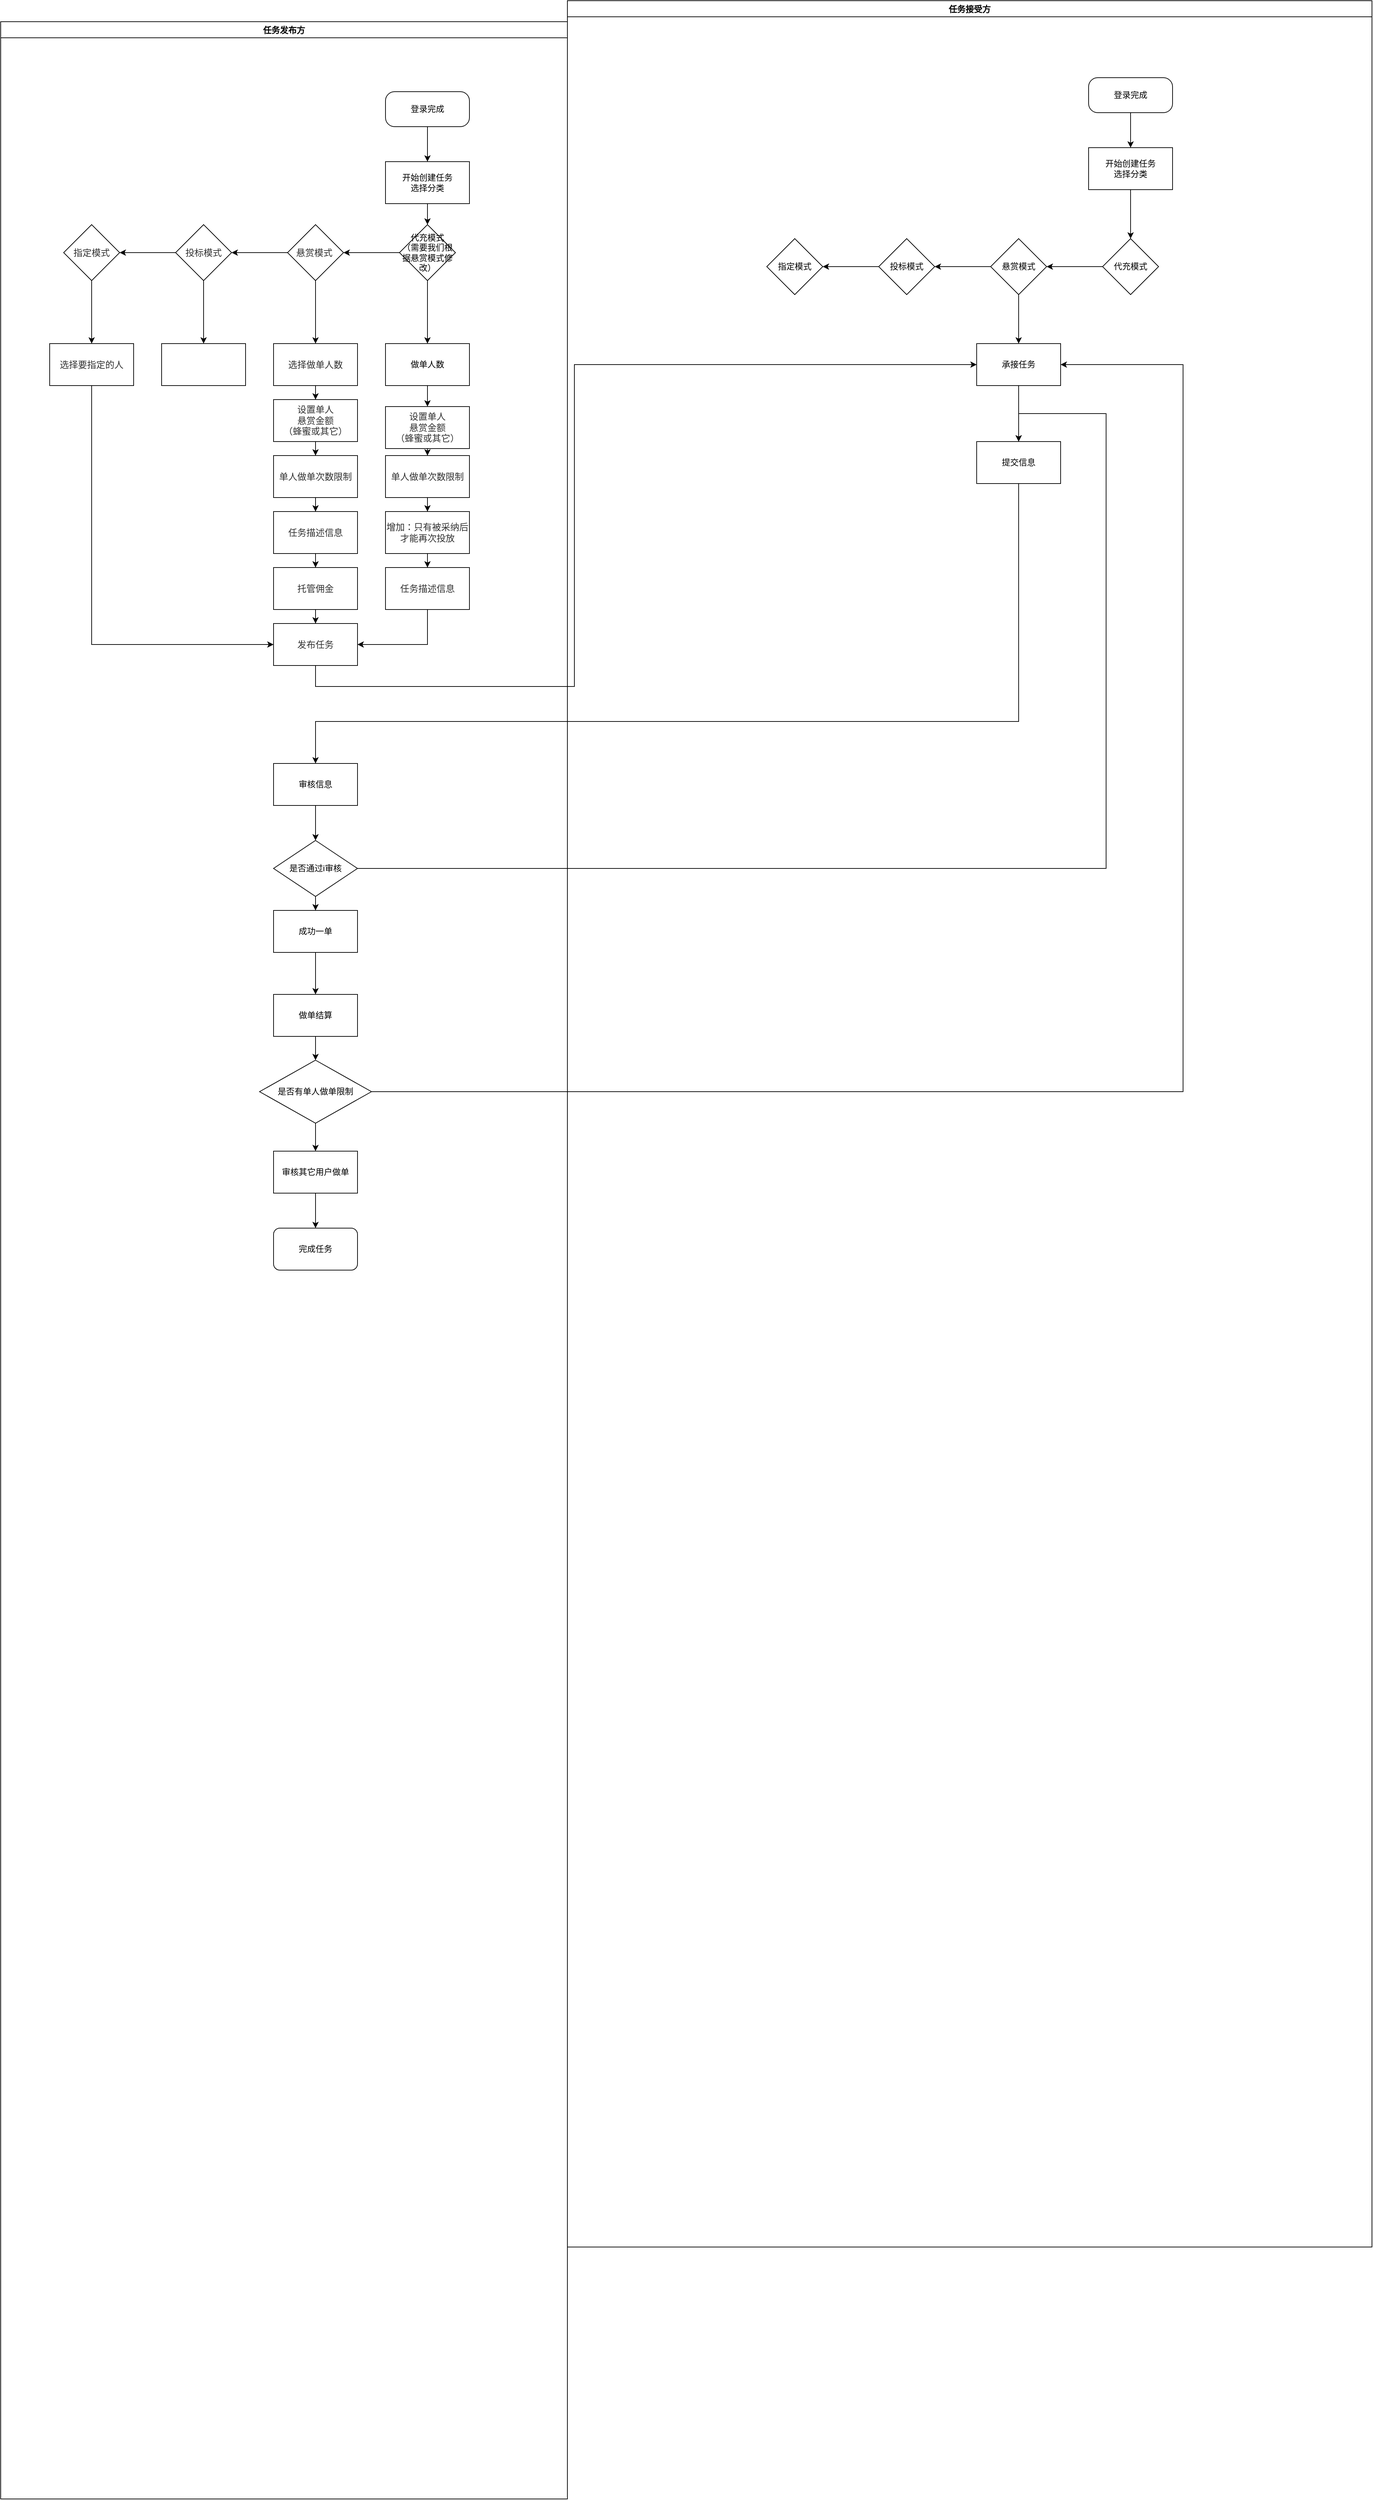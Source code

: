 <mxfile compressed="true" version="15.0.4" type="github"><diagram id="XXQEvoZhqz6Pel--Pa6_" name="Page-1"><mxGraphModel dx="1685" dy="2127" grid="1" gridSize="10" guides="1" tooltips="1" connect="1" arrows="1" fold="1" page="1" pageScale="1" pageWidth="827" pageHeight="1169" math="0" shadow="0"><root><mxCell id="0"/><mxCell id="1" parent="0"/><mxCell id="PduAbV51mEMA9HHGJXJY-1" style="edgeStyle=orthogonalEdgeStyle;rounded=0;orthogonalLoop=1;jettySize=auto;html=1;exitX=0.5;exitY=1;exitDx=0;exitDy=0;entryX=0.5;entryY=0;entryDx=0;entryDy=0;" edge="1" parent="1" source="FnUp6OZb-WG53c0-1HDG-1" target="PduAbV51mEMA9HHGJXJY-2"><mxGeometry relative="1" as="geometry"><mxPoint x="240" y="220" as="targetPoint"/></mxGeometry></mxCell><mxCell id="FnUp6OZb-WG53c0-1HDG-1" value="登录完成" style="rounded=1;whiteSpace=wrap;html=1;arcSize=26;" parent="1" vertex="1"><mxGeometry x="180" y="70" width="120" height="50" as="geometry"/></mxCell><mxCell id="PduAbV51mEMA9HHGJXJY-4" value="" style="edgeStyle=orthogonalEdgeStyle;rounded=0;orthogonalLoop=1;jettySize=auto;html=1;" edge="1" parent="1" source="PduAbV51mEMA9HHGJXJY-2" target="PduAbV51mEMA9HHGJXJY-3"><mxGeometry relative="1" as="geometry"/></mxCell><mxCell id="PduAbV51mEMA9HHGJXJY-2" value="开始创建任务&lt;br&gt;选择分类" style="rounded=0;whiteSpace=wrap;html=1;" vertex="1" parent="1"><mxGeometry x="180" y="170" width="120" height="60" as="geometry"/></mxCell><mxCell id="PduAbV51mEMA9HHGJXJY-6" value="" style="edgeStyle=orthogonalEdgeStyle;rounded=0;orthogonalLoop=1;jettySize=auto;html=1;" edge="1" parent="1" source="PduAbV51mEMA9HHGJXJY-3" target="PduAbV51mEMA9HHGJXJY-5"><mxGeometry relative="1" as="geometry"/></mxCell><mxCell id="PduAbV51mEMA9HHGJXJY-23" value="" style="edgeStyle=orthogonalEdgeStyle;rounded=0;orthogonalLoop=1;jettySize=auto;html=1;" edge="1" parent="1" source="PduAbV51mEMA9HHGJXJY-3" target="PduAbV51mEMA9HHGJXJY-22"><mxGeometry relative="1" as="geometry"/></mxCell><mxCell id="PduAbV51mEMA9HHGJXJY-3" value="代充模式&lt;br&gt;（需要我们根据悬赏模式修改）" style="rhombus;whiteSpace=wrap;html=1;rounded=0;" vertex="1" parent="1"><mxGeometry x="200" y="260" width="80" height="80" as="geometry"/></mxCell><mxCell id="PduAbV51mEMA9HHGJXJY-8" value="" style="edgeStyle=orthogonalEdgeStyle;rounded=0;orthogonalLoop=1;jettySize=auto;html=1;" edge="1" parent="1" source="PduAbV51mEMA9HHGJXJY-5" target="PduAbV51mEMA9HHGJXJY-7"><mxGeometry relative="1" as="geometry"/></mxCell><mxCell id="PduAbV51mEMA9HHGJXJY-5" value="做单人数" style="whiteSpace=wrap;html=1;rounded=0;" vertex="1" parent="1"><mxGeometry x="180" y="430" width="120" height="60" as="geometry"/></mxCell><mxCell id="PduAbV51mEMA9HHGJXJY-17" value="" style="edgeStyle=orthogonalEdgeStyle;rounded=0;orthogonalLoop=1;jettySize=auto;html=1;" edge="1" parent="1" source="PduAbV51mEMA9HHGJXJY-7" target="PduAbV51mEMA9HHGJXJY-16"><mxGeometry relative="1" as="geometry"/></mxCell><mxCell id="PduAbV51mEMA9HHGJXJY-7" value="&lt;span style=&quot;color: rgb(50 , 50 , 50) ; font-size: 13px ; background-color: rgba(255 , 255 , 255 , 0.01)&quot;&gt;设置单人&lt;/span&gt;&lt;div style=&quot;resize: none ; outline: none ; font-size: 13px ; color: rgb(50 , 50 , 50)&quot;&gt;悬赏金额&lt;/div&gt;&lt;div style=&quot;resize: none ; outline: none ; font-size: 13px ; color: rgb(50 , 50 , 50)&quot;&gt;（蜂蜜或其它）&lt;/div&gt;" style="rounded=0;whiteSpace=wrap;html=1;" vertex="1" parent="1"><mxGeometry x="180" y="520" width="120" height="60" as="geometry"/></mxCell><mxCell id="PduAbV51mEMA9HHGJXJY-25" value="" style="edgeStyle=orthogonalEdgeStyle;rounded=0;orthogonalLoop=1;jettySize=auto;html=1;" edge="1" parent="1" source="PduAbV51mEMA9HHGJXJY-22" target="PduAbV51mEMA9HHGJXJY-24"><mxGeometry relative="1" as="geometry"/></mxCell><mxCell id="PduAbV51mEMA9HHGJXJY-33" value="" style="edgeStyle=orthogonalEdgeStyle;rounded=0;orthogonalLoop=1;jettySize=auto;html=1;" edge="1" parent="1" source="PduAbV51mEMA9HHGJXJY-22" target="PduAbV51mEMA9HHGJXJY-32"><mxGeometry relative="1" as="geometry"/></mxCell><mxCell id="PduAbV51mEMA9HHGJXJY-22" value="&lt;span style=&quot;color: rgb(50 , 50 , 50) ; font-size: 13px ; background-color: rgba(255 , 255 , 255 , 0.01)&quot;&gt;悬赏模式&amp;nbsp;&lt;/span&gt;" style="rhombus;whiteSpace=wrap;html=1;rounded=0;" vertex="1" parent="1"><mxGeometry x="40" y="260" width="80" height="80" as="geometry"/></mxCell><mxCell id="PduAbV51mEMA9HHGJXJY-27" value="" style="edgeStyle=orthogonalEdgeStyle;rounded=0;orthogonalLoop=1;jettySize=auto;html=1;" edge="1" parent="1" source="PduAbV51mEMA9HHGJXJY-24" target="PduAbV51mEMA9HHGJXJY-26"><mxGeometry relative="1" as="geometry"/></mxCell><mxCell id="PduAbV51mEMA9HHGJXJY-31" value="" style="edgeStyle=orthogonalEdgeStyle;rounded=0;orthogonalLoop=1;jettySize=auto;html=1;" edge="1" parent="1" source="PduAbV51mEMA9HHGJXJY-24" target="PduAbV51mEMA9HHGJXJY-30"><mxGeometry relative="1" as="geometry"/></mxCell><mxCell id="PduAbV51mEMA9HHGJXJY-24" value="&lt;span style=&quot;color: rgb(50 , 50 , 50) ; font-size: 13px ; background-color: rgba(255 , 255 , 255 , 0.01)&quot;&gt;投标模式&lt;/span&gt;" style="rhombus;whiteSpace=wrap;html=1;rounded=0;" vertex="1" parent="1"><mxGeometry x="-120" y="260" width="80" height="80" as="geometry"/></mxCell><mxCell id="PduAbV51mEMA9HHGJXJY-30" value="" style="whiteSpace=wrap;html=1;rounded=0;" vertex="1" parent="1"><mxGeometry x="-140" y="430" width="120" height="60" as="geometry"/></mxCell><mxCell id="PduAbV51mEMA9HHGJXJY-35" value="" style="edgeStyle=orthogonalEdgeStyle;rounded=0;orthogonalLoop=1;jettySize=auto;html=1;" edge="1" parent="1" source="PduAbV51mEMA9HHGJXJY-32" target="PduAbV51mEMA9HHGJXJY-34"><mxGeometry relative="1" as="geometry"/></mxCell><mxCell id="PduAbV51mEMA9HHGJXJY-32" value="&lt;span style=&quot;color: rgb(50 , 50 , 50) ; font-size: 13px ; background-color: rgba(255 , 255 , 255 , 0.01)&quot;&gt;选择做单人数&lt;/span&gt;" style="whiteSpace=wrap;html=1;rounded=0;" vertex="1" parent="1"><mxGeometry x="20" y="430" width="120" height="60" as="geometry"/></mxCell><mxCell id="PduAbV51mEMA9HHGJXJY-69" value="" style="edgeStyle=orthogonalEdgeStyle;rounded=0;orthogonalLoop=1;jettySize=auto;html=1;entryX=0.5;entryY=0;entryDx=0;entryDy=0;" edge="1" parent="1" source="PduAbV51mEMA9HHGJXJY-66" target="PduAbV51mEMA9HHGJXJY-68"><mxGeometry relative="1" as="geometry"><Array as="points"><mxPoint x="1085" y="970"/><mxPoint x="80" y="970"/></Array></mxGeometry></mxCell><mxCell id="PduAbV51mEMA9HHGJXJY-72" value="任务发布方" style="swimlane;" vertex="1" parent="1"><mxGeometry x="-370" y="-30" width="810" height="3540" as="geometry"/></mxCell><mxCell id="PduAbV51mEMA9HHGJXJY-26" value="&lt;span style=&quot;color: rgb(50 , 50 , 50) ; font-size: 13px ; background-color: rgba(255 , 255 , 255 , 0.01)&quot;&gt;指定模式&lt;/span&gt;" style="rhombus;whiteSpace=wrap;html=1;rounded=0;" vertex="1" parent="PduAbV51mEMA9HHGJXJY-72"><mxGeometry x="90" y="290" width="80" height="80" as="geometry"/></mxCell><mxCell id="PduAbV51mEMA9HHGJXJY-149" style="edgeStyle=orthogonalEdgeStyle;rounded=0;orthogonalLoop=1;jettySize=auto;html=1;exitX=0.5;exitY=1;exitDx=0;exitDy=0;entryX=0;entryY=0.5;entryDx=0;entryDy=0;" edge="1" parent="PduAbV51mEMA9HHGJXJY-72" source="PduAbV51mEMA9HHGJXJY-28" target="PduAbV51mEMA9HHGJXJY-42"><mxGeometry relative="1" as="geometry"/></mxCell><mxCell id="PduAbV51mEMA9HHGJXJY-28" value="&lt;span style=&quot;color: rgb(50 , 50 , 50) ; font-size: 13px ; background-color: rgba(255 , 255 , 255 , 0.01)&quot;&gt;选择要指定的人&lt;/span&gt;" style="whiteSpace=wrap;html=1;rounded=0;" vertex="1" parent="PduAbV51mEMA9HHGJXJY-72"><mxGeometry x="70" y="460" width="120" height="60" as="geometry"/></mxCell><mxCell id="PduAbV51mEMA9HHGJXJY-29" value="" style="edgeStyle=orthogonalEdgeStyle;rounded=0;orthogonalLoop=1;jettySize=auto;html=1;" edge="1" parent="PduAbV51mEMA9HHGJXJY-72" source="PduAbV51mEMA9HHGJXJY-26" target="PduAbV51mEMA9HHGJXJY-28"><mxGeometry relative="1" as="geometry"/></mxCell><mxCell id="PduAbV51mEMA9HHGJXJY-37" value="" style="edgeStyle=orthogonalEdgeStyle;rounded=0;orthogonalLoop=1;jettySize=auto;html=1;" edge="1" parent="PduAbV51mEMA9HHGJXJY-72" source="PduAbV51mEMA9HHGJXJY-34" target="PduAbV51mEMA9HHGJXJY-36"><mxGeometry relative="1" as="geometry"/></mxCell><mxCell id="PduAbV51mEMA9HHGJXJY-34" value="&lt;span style=&quot;color: rgb(50 , 50 , 50) ; font-size: 13px ; background-color: rgba(255 , 255 , 255 , 0.01)&quot;&gt;设置单人&lt;/span&gt;&lt;div style=&quot;resize: none ; outline: none ; font-size: 13px ; color: rgb(50 , 50 , 50)&quot;&gt;悬赏金额&lt;/div&gt;&lt;div style=&quot;resize: none ; outline: none ; font-size: 13px ; color: rgb(50 , 50 , 50)&quot;&gt;（蜂蜜或其它）&lt;/div&gt;" style="whiteSpace=wrap;html=1;rounded=0;" vertex="1" parent="PduAbV51mEMA9HHGJXJY-72"><mxGeometry x="390" y="540" width="120" height="60" as="geometry"/></mxCell><mxCell id="PduAbV51mEMA9HHGJXJY-39" value="" style="edgeStyle=orthogonalEdgeStyle;rounded=0;orthogonalLoop=1;jettySize=auto;html=1;" edge="1" parent="PduAbV51mEMA9HHGJXJY-72" source="PduAbV51mEMA9HHGJXJY-36" target="PduAbV51mEMA9HHGJXJY-38"><mxGeometry relative="1" as="geometry"/></mxCell><mxCell id="PduAbV51mEMA9HHGJXJY-36" value="&lt;span style=&quot;color: rgb(50 , 50 , 50) ; font-size: 13px ; background-color: rgba(255 , 255 , 255 , 0.01)&quot;&gt;单人做单次数限制&lt;/span&gt;" style="whiteSpace=wrap;html=1;rounded=0;" vertex="1" parent="PduAbV51mEMA9HHGJXJY-72"><mxGeometry x="390" y="620" width="120" height="60" as="geometry"/></mxCell><mxCell id="PduAbV51mEMA9HHGJXJY-41" value="" style="edgeStyle=orthogonalEdgeStyle;rounded=0;orthogonalLoop=1;jettySize=auto;html=1;" edge="1" parent="PduAbV51mEMA9HHGJXJY-72" source="PduAbV51mEMA9HHGJXJY-38" target="PduAbV51mEMA9HHGJXJY-40"><mxGeometry relative="1" as="geometry"/></mxCell><mxCell id="PduAbV51mEMA9HHGJXJY-38" value="&lt;span style=&quot;color: rgb(50 , 50 , 50) ; font-size: 13px ; background-color: rgba(255 , 255 , 255 , 0.01)&quot;&gt;任务描述信息&lt;/span&gt;" style="whiteSpace=wrap;html=1;rounded=0;" vertex="1" parent="PduAbV51mEMA9HHGJXJY-72"><mxGeometry x="390" y="700" width="120" height="60" as="geometry"/></mxCell><mxCell id="PduAbV51mEMA9HHGJXJY-43" value="" style="edgeStyle=orthogonalEdgeStyle;rounded=0;orthogonalLoop=1;jettySize=auto;html=1;" edge="1" parent="PduAbV51mEMA9HHGJXJY-72" source="PduAbV51mEMA9HHGJXJY-40" target="PduAbV51mEMA9HHGJXJY-42"><mxGeometry relative="1" as="geometry"/></mxCell><mxCell id="PduAbV51mEMA9HHGJXJY-40" value="&lt;span style=&quot;color: rgb(50 , 50 , 50) ; font-size: 13px ; background-color: rgba(255 , 255 , 255 , 0.01)&quot;&gt;托管佣金&lt;/span&gt;" style="whiteSpace=wrap;html=1;rounded=0;" vertex="1" parent="PduAbV51mEMA9HHGJXJY-72"><mxGeometry x="390" y="780" width="120" height="60" as="geometry"/></mxCell><mxCell id="PduAbV51mEMA9HHGJXJY-42" value="&lt;span style=&quot;color: rgb(50 , 50 , 50) ; font-size: 13px ; background-color: rgba(255 , 255 , 255 , 0.01)&quot;&gt;发布任务&lt;/span&gt;" style="whiteSpace=wrap;html=1;rounded=0;" vertex="1" parent="PduAbV51mEMA9HHGJXJY-72"><mxGeometry x="390" y="860" width="120" height="60" as="geometry"/></mxCell><mxCell id="PduAbV51mEMA9HHGJXJY-71" value="" style="edgeStyle=orthogonalEdgeStyle;rounded=0;orthogonalLoop=1;jettySize=auto;html=1;" edge="1" parent="PduAbV51mEMA9HHGJXJY-72" source="PduAbV51mEMA9HHGJXJY-68" target="PduAbV51mEMA9HHGJXJY-70"><mxGeometry relative="1" as="geometry"/></mxCell><mxCell id="PduAbV51mEMA9HHGJXJY-68" value="审核信息" style="whiteSpace=wrap;html=1;rounded=0;" vertex="1" parent="PduAbV51mEMA9HHGJXJY-72"><mxGeometry x="390" y="1060" width="120" height="60" as="geometry"/></mxCell><mxCell id="PduAbV51mEMA9HHGJXJY-128" value="" style="edgeStyle=orthogonalEdgeStyle;rounded=0;orthogonalLoop=1;jettySize=auto;html=1;" edge="1" parent="PduAbV51mEMA9HHGJXJY-72" source="PduAbV51mEMA9HHGJXJY-70" target="PduAbV51mEMA9HHGJXJY-127"><mxGeometry relative="1" as="geometry"/></mxCell><mxCell id="PduAbV51mEMA9HHGJXJY-70" value="是否通过i审核" style="rhombus;whiteSpace=wrap;html=1;rounded=0;" vertex="1" parent="PduAbV51mEMA9HHGJXJY-72"><mxGeometry x="390" y="1170" width="120" height="80" as="geometry"/></mxCell><mxCell id="PduAbV51mEMA9HHGJXJY-127" value="成功一单" style="whiteSpace=wrap;html=1;rounded=0;" vertex="1" parent="PduAbV51mEMA9HHGJXJY-72"><mxGeometry x="390" y="1270" width="120" height="60" as="geometry"/></mxCell><mxCell id="PduAbV51mEMA9HHGJXJY-137" style="edgeStyle=orthogonalEdgeStyle;rounded=0;orthogonalLoop=1;jettySize=auto;html=1;exitX=0.5;exitY=1;exitDx=0;exitDy=0;entryX=0.5;entryY=0;entryDx=0;entryDy=0;" edge="1" parent="PduAbV51mEMA9HHGJXJY-72" source="PduAbV51mEMA9HHGJXJY-131" target="PduAbV51mEMA9HHGJXJY-138"><mxGeometry relative="1" as="geometry"><mxPoint x="460" y="1634" as="targetPoint"/></mxGeometry></mxCell><mxCell id="PduAbV51mEMA9HHGJXJY-131" value="是否有单人做单限制" style="rhombus;whiteSpace=wrap;html=1;" vertex="1" parent="PduAbV51mEMA9HHGJXJY-72"><mxGeometry x="370" y="1484" width="160" height="90" as="geometry"/></mxCell><mxCell id="PduAbV51mEMA9HHGJXJY-141" value="" style="edgeStyle=orthogonalEdgeStyle;rounded=0;orthogonalLoop=1;jettySize=auto;html=1;entryX=0.5;entryY=0;entryDx=0;entryDy=0;" edge="1" parent="PduAbV51mEMA9HHGJXJY-72" source="PduAbV51mEMA9HHGJXJY-138" target="PduAbV51mEMA9HHGJXJY-142"><mxGeometry relative="1" as="geometry"><mxPoint x="450" y="1754" as="targetPoint"/></mxGeometry></mxCell><mxCell id="PduAbV51mEMA9HHGJXJY-138" value="审核其它用户做单" style="rounded=0;whiteSpace=wrap;html=1;" vertex="1" parent="PduAbV51mEMA9HHGJXJY-72"><mxGeometry x="390" y="1614" width="120" height="60" as="geometry"/></mxCell><mxCell id="PduAbV51mEMA9HHGJXJY-142" value="完成任务" style="rounded=1;whiteSpace=wrap;html=1;" vertex="1" parent="PduAbV51mEMA9HHGJXJY-72"><mxGeometry x="390" y="1724" width="120" height="60" as="geometry"/></mxCell><mxCell id="PduAbV51mEMA9HHGJXJY-143" value="做单结算" style="rounded=0;whiteSpace=wrap;html=1;" vertex="1" parent="PduAbV51mEMA9HHGJXJY-72"><mxGeometry x="390" y="1390" width="120" height="60" as="geometry"/></mxCell><mxCell id="PduAbV51mEMA9HHGJXJY-132" value="" style="edgeStyle=orthogonalEdgeStyle;rounded=0;orthogonalLoop=1;jettySize=auto;html=1;entryX=0.5;entryY=0;entryDx=0;entryDy=0;" edge="1" parent="PduAbV51mEMA9HHGJXJY-72" source="PduAbV51mEMA9HHGJXJY-127" target="PduAbV51mEMA9HHGJXJY-143"><mxGeometry relative="1" as="geometry"><mxPoint x="1450" y="1390" as="targetPoint"/><Array as="points"/></mxGeometry></mxCell><mxCell id="PduAbV51mEMA9HHGJXJY-144" style="edgeStyle=orthogonalEdgeStyle;rounded=0;orthogonalLoop=1;jettySize=auto;html=1;exitX=0.5;exitY=1;exitDx=0;exitDy=0;" edge="1" parent="PduAbV51mEMA9HHGJXJY-72" source="PduAbV51mEMA9HHGJXJY-143" target="PduAbV51mEMA9HHGJXJY-131"><mxGeometry relative="1" as="geometry"/></mxCell><mxCell id="PduAbV51mEMA9HHGJXJY-148" style="edgeStyle=orthogonalEdgeStyle;rounded=0;orthogonalLoop=1;jettySize=auto;html=1;exitX=0.5;exitY=1;exitDx=0;exitDy=0;entryX=1;entryY=0.5;entryDx=0;entryDy=0;" edge="1" parent="PduAbV51mEMA9HHGJXJY-72" source="PduAbV51mEMA9HHGJXJY-20" target="PduAbV51mEMA9HHGJXJY-42"><mxGeometry relative="1" as="geometry"/></mxCell><mxCell id="PduAbV51mEMA9HHGJXJY-16" value="&lt;span style=&quot;color: rgb(50 , 50 , 50) ; font-size: 13px ; background-color: rgba(255 , 255 , 255 , 0.01)&quot;&gt;单人做单次数限制&lt;/span&gt;" style="rounded=0;whiteSpace=wrap;html=1;" vertex="1" parent="PduAbV51mEMA9HHGJXJY-72"><mxGeometry x="550" y="620" width="120" height="60" as="geometry"/></mxCell><mxCell id="PduAbV51mEMA9HHGJXJY-21" value="" style="edgeStyle=orthogonalEdgeStyle;rounded=0;orthogonalLoop=1;jettySize=auto;html=1;" edge="1" parent="PduAbV51mEMA9HHGJXJY-72" source="PduAbV51mEMA9HHGJXJY-18" target="PduAbV51mEMA9HHGJXJY-20"><mxGeometry relative="1" as="geometry"/></mxCell><mxCell id="PduAbV51mEMA9HHGJXJY-18" value="&lt;span style=&quot;color: rgb(50 , 50 , 50) ; font-size: 13px ; background-color: rgba(255 , 255 , 255 , 0.01)&quot;&gt;增加：只有被采纳后才能再次投放&lt;/span&gt;" style="rounded=0;whiteSpace=wrap;html=1;" vertex="1" parent="PduAbV51mEMA9HHGJXJY-72"><mxGeometry x="550" y="700" width="120" height="60" as="geometry"/></mxCell><mxCell id="PduAbV51mEMA9HHGJXJY-19" value="" style="edgeStyle=orthogonalEdgeStyle;rounded=0;orthogonalLoop=1;jettySize=auto;html=1;" edge="1" parent="PduAbV51mEMA9HHGJXJY-72" source="PduAbV51mEMA9HHGJXJY-16" target="PduAbV51mEMA9HHGJXJY-18"><mxGeometry relative="1" as="geometry"/></mxCell><mxCell id="PduAbV51mEMA9HHGJXJY-20" value="&lt;span style=&quot;color: rgb(50 , 50 , 50) ; font-size: 13px ; background-color: rgba(255 , 255 , 255 , 0.01)&quot;&gt;任务描述信息&lt;/span&gt;" style="whiteSpace=wrap;html=1;rounded=0;" vertex="1" parent="PduAbV51mEMA9HHGJXJY-72"><mxGeometry x="550" y="780" width="120" height="60" as="geometry"/></mxCell><mxCell id="PduAbV51mEMA9HHGJXJY-73" value="任务接受方" style="swimlane;" vertex="1" parent="1"><mxGeometry x="440" y="-60" width="1150" height="3210" as="geometry"/></mxCell><mxCell id="PduAbV51mEMA9HHGJXJY-45" value="登录完成" style="rounded=1;whiteSpace=wrap;html=1;arcSize=26;" vertex="1" parent="PduAbV51mEMA9HHGJXJY-73"><mxGeometry x="745" y="110" width="120" height="50" as="geometry"/></mxCell><mxCell id="PduAbV51mEMA9HHGJXJY-50" value="开始创建任务&lt;br&gt;选择分类" style="rounded=0;whiteSpace=wrap;html=1;" vertex="1" parent="PduAbV51mEMA9HHGJXJY-73"><mxGeometry x="745" y="210" width="120" height="60" as="geometry"/></mxCell><mxCell id="PduAbV51mEMA9HHGJXJY-49" value="" style="edgeStyle=orthogonalEdgeStyle;rounded=0;orthogonalLoop=1;jettySize=auto;html=1;" edge="1" parent="PduAbV51mEMA9HHGJXJY-73" source="PduAbV51mEMA9HHGJXJY-45" target="PduAbV51mEMA9HHGJXJY-50"><mxGeometry relative="1" as="geometry"><mxPoint x="805" y="235" as="targetPoint"/></mxGeometry></mxCell><mxCell id="PduAbV51mEMA9HHGJXJY-55" value="代充模式" style="rhombus;whiteSpace=wrap;html=1;rounded=0;" vertex="1" parent="PduAbV51mEMA9HHGJXJY-73"><mxGeometry x="765" y="340" width="80" height="80" as="geometry"/></mxCell><mxCell id="PduAbV51mEMA9HHGJXJY-56" value="" style="edgeStyle=orthogonalEdgeStyle;rounded=0;orthogonalLoop=1;jettySize=auto;html=1;" edge="1" parent="PduAbV51mEMA9HHGJXJY-73" source="PduAbV51mEMA9HHGJXJY-50" target="PduAbV51mEMA9HHGJXJY-55"><mxGeometry relative="1" as="geometry"/></mxCell><mxCell id="PduAbV51mEMA9HHGJXJY-57" value="悬赏模式" style="rhombus;whiteSpace=wrap;html=1;rounded=0;" vertex="1" parent="PduAbV51mEMA9HHGJXJY-73"><mxGeometry x="605" y="340" width="80" height="80" as="geometry"/></mxCell><mxCell id="PduAbV51mEMA9HHGJXJY-58" value="" style="edgeStyle=orthogonalEdgeStyle;rounded=0;orthogonalLoop=1;jettySize=auto;html=1;" edge="1" parent="PduAbV51mEMA9HHGJXJY-73" source="PduAbV51mEMA9HHGJXJY-55" target="PduAbV51mEMA9HHGJXJY-57"><mxGeometry relative="1" as="geometry"/></mxCell><mxCell id="PduAbV51mEMA9HHGJXJY-59" value="投标模式" style="rhombus;whiteSpace=wrap;html=1;rounded=0;" vertex="1" parent="PduAbV51mEMA9HHGJXJY-73"><mxGeometry x="445" y="340" width="80" height="80" as="geometry"/></mxCell><mxCell id="PduAbV51mEMA9HHGJXJY-60" value="" style="edgeStyle=orthogonalEdgeStyle;rounded=0;orthogonalLoop=1;jettySize=auto;html=1;" edge="1" parent="PduAbV51mEMA9HHGJXJY-73" source="PduAbV51mEMA9HHGJXJY-57" target="PduAbV51mEMA9HHGJXJY-59"><mxGeometry relative="1" as="geometry"/></mxCell><mxCell id="PduAbV51mEMA9HHGJXJY-61" value="指定模式" style="rhombus;whiteSpace=wrap;html=1;rounded=0;" vertex="1" parent="PduAbV51mEMA9HHGJXJY-73"><mxGeometry x="285" y="340" width="80" height="80" as="geometry"/></mxCell><mxCell id="PduAbV51mEMA9HHGJXJY-62" value="" style="edgeStyle=orthogonalEdgeStyle;rounded=0;orthogonalLoop=1;jettySize=auto;html=1;" edge="1" parent="PduAbV51mEMA9HHGJXJY-73" source="PduAbV51mEMA9HHGJXJY-59" target="PduAbV51mEMA9HHGJXJY-61"><mxGeometry relative="1" as="geometry"/></mxCell><mxCell id="PduAbV51mEMA9HHGJXJY-65" value="&lt;span&gt;承接任务&lt;/span&gt;" style="rounded=0;whiteSpace=wrap;html=1;" vertex="1" parent="PduAbV51mEMA9HHGJXJY-73"><mxGeometry x="585" y="490" width="120" height="60" as="geometry"/></mxCell><mxCell id="PduAbV51mEMA9HHGJXJY-64" value="" style="edgeStyle=orthogonalEdgeStyle;rounded=0;orthogonalLoop=1;jettySize=auto;html=1;entryX=0.5;entryY=0;entryDx=0;entryDy=0;" edge="1" parent="PduAbV51mEMA9HHGJXJY-73" source="PduAbV51mEMA9HHGJXJY-57" target="PduAbV51mEMA9HHGJXJY-65"><mxGeometry relative="1" as="geometry"><mxPoint x="645" y="500" as="targetPoint"/></mxGeometry></mxCell><mxCell id="PduAbV51mEMA9HHGJXJY-66" value="提交信息" style="whiteSpace=wrap;html=1;rounded=0;" vertex="1" parent="PduAbV51mEMA9HHGJXJY-73"><mxGeometry x="585" y="630" width="120" height="60" as="geometry"/></mxCell><mxCell id="PduAbV51mEMA9HHGJXJY-67" value="" style="edgeStyle=orthogonalEdgeStyle;rounded=0;orthogonalLoop=1;jettySize=auto;html=1;" edge="1" parent="PduAbV51mEMA9HHGJXJY-73" source="PduAbV51mEMA9HHGJXJY-65" target="PduAbV51mEMA9HHGJXJY-66"><mxGeometry relative="1" as="geometry"/></mxCell><mxCell id="PduAbV51mEMA9HHGJXJY-74" style="edgeStyle=orthogonalEdgeStyle;rounded=0;orthogonalLoop=1;jettySize=auto;html=1;exitX=1;exitY=0.5;exitDx=0;exitDy=0;entryX=0.5;entryY=0;entryDx=0;entryDy=0;" edge="1" parent="1" source="PduAbV51mEMA9HHGJXJY-70" target="PduAbV51mEMA9HHGJXJY-66"><mxGeometry relative="1" as="geometry"><Array as="points"><mxPoint x="1210" y="1180"/><mxPoint x="1210" y="530"/><mxPoint x="1085" y="530"/></Array></mxGeometry></mxCell><mxCell id="PduAbV51mEMA9HHGJXJY-145" style="edgeStyle=orthogonalEdgeStyle;rounded=0;orthogonalLoop=1;jettySize=auto;html=1;exitX=1;exitY=0.5;exitDx=0;exitDy=0;entryX=1;entryY=0.5;entryDx=0;entryDy=0;" edge="1" parent="1" source="PduAbV51mEMA9HHGJXJY-131" target="PduAbV51mEMA9HHGJXJY-65"><mxGeometry relative="1" as="geometry"><mxPoint x="1140" y="410" as="targetPoint"/><Array as="points"><mxPoint x="1320" y="1499"/><mxPoint x="1320" y="460"/></Array></mxGeometry></mxCell><mxCell id="PduAbV51mEMA9HHGJXJY-75" style="edgeStyle=orthogonalEdgeStyle;rounded=0;orthogonalLoop=1;jettySize=auto;html=1;exitX=0.5;exitY=1;exitDx=0;exitDy=0;entryX=0;entryY=0.5;entryDx=0;entryDy=0;" edge="1" parent="1" source="PduAbV51mEMA9HHGJXJY-42" target="PduAbV51mEMA9HHGJXJY-65"><mxGeometry relative="1" as="geometry"><mxPoint x="930" y="530" as="targetPoint"/><Array as="points"><mxPoint x="80" y="920"/><mxPoint x="450" y="920"/><mxPoint x="450" y="460"/></Array></mxGeometry></mxCell></root></mxGraphModel></diagram></mxfile>
